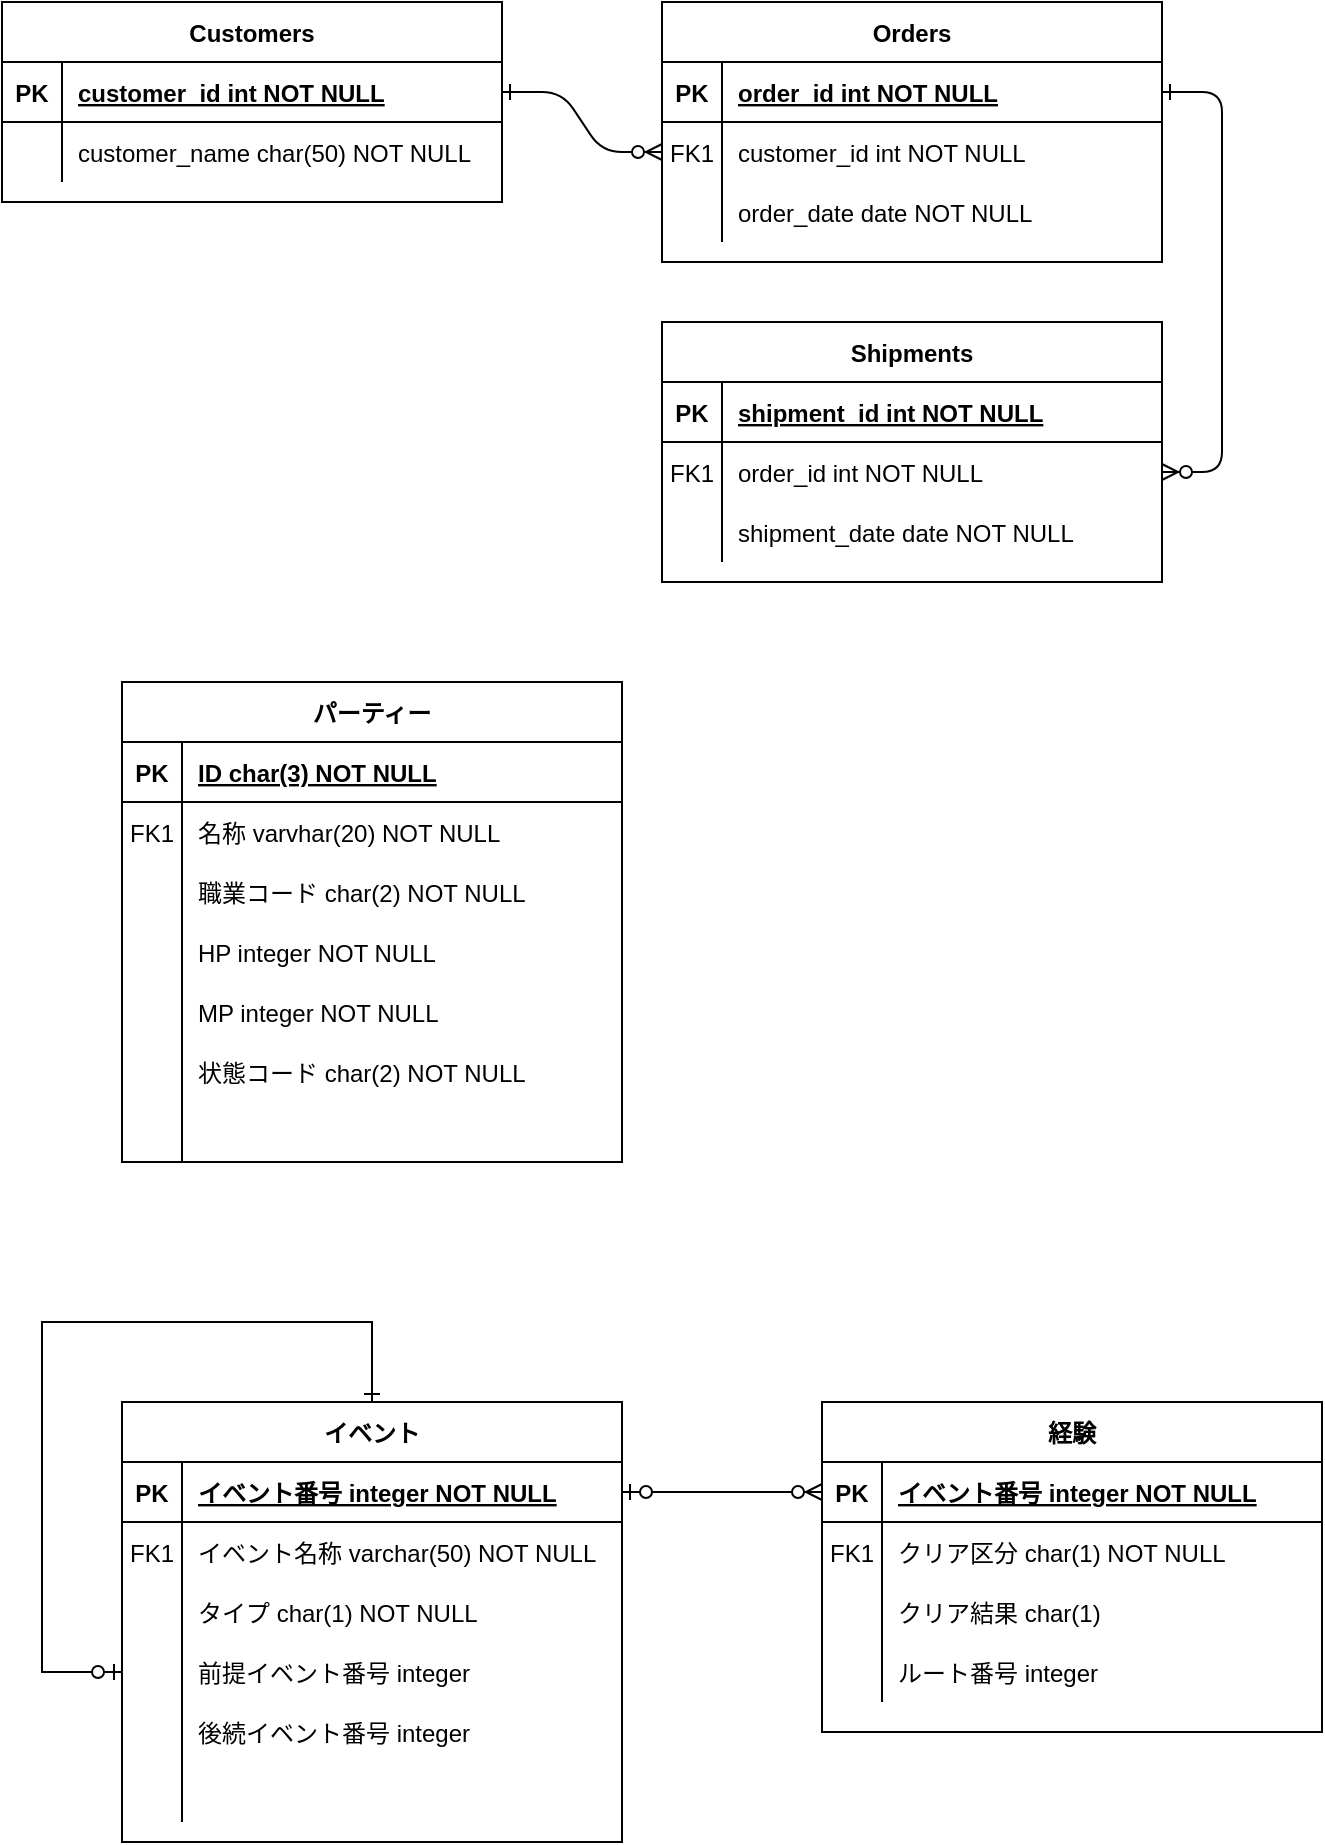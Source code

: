 <mxfile version="13.7.3" type="device"><diagram id="R2lEEEUBdFMjLlhIrx00" name="Page-1"><mxGraphModel dx="460" dy="813" grid="1" gridSize="10" guides="1" tooltips="1" connect="1" arrows="1" fold="1" page="1" pageScale="1" pageWidth="850" pageHeight="1100" math="0" shadow="0" extFonts="Permanent Marker^https://fonts.googleapis.com/css?family=Permanent+Marker"><root><mxCell id="0"/><mxCell id="1" parent="0"/><mxCell id="C-vyLk0tnHw3VtMMgP7b-1" value="" style="edgeStyle=entityRelationEdgeStyle;endArrow=ERzeroToMany;startArrow=ERone;endFill=1;startFill=0;" parent="1" source="C-vyLk0tnHw3VtMMgP7b-24" target="C-vyLk0tnHw3VtMMgP7b-6" edge="1"><mxGeometry width="100" height="100" relative="1" as="geometry"><mxPoint x="340" y="720" as="sourcePoint"/><mxPoint x="440" y="620" as="targetPoint"/></mxGeometry></mxCell><mxCell id="C-vyLk0tnHw3VtMMgP7b-12" value="" style="edgeStyle=entityRelationEdgeStyle;endArrow=ERzeroToMany;startArrow=ERone;endFill=1;startFill=0;" parent="1" source="C-vyLk0tnHw3VtMMgP7b-3" target="C-vyLk0tnHw3VtMMgP7b-17" edge="1"><mxGeometry width="100" height="100" relative="1" as="geometry"><mxPoint x="400" y="180" as="sourcePoint"/><mxPoint x="460" y="205" as="targetPoint"/></mxGeometry></mxCell><mxCell id="C-vyLk0tnHw3VtMMgP7b-2" value="Orders" style="shape=table;startSize=30;container=1;collapsible=1;childLayout=tableLayout;fixedRows=1;rowLines=0;fontStyle=1;align=center;resizeLast=1;" parent="1" vertex="1"><mxGeometry x="450" y="120" width="250" height="130" as="geometry"/></mxCell><mxCell id="C-vyLk0tnHw3VtMMgP7b-3" value="" style="shape=partialRectangle;collapsible=0;dropTarget=0;pointerEvents=0;fillColor=none;points=[[0,0.5],[1,0.5]];portConstraint=eastwest;top=0;left=0;right=0;bottom=1;" parent="C-vyLk0tnHw3VtMMgP7b-2" vertex="1"><mxGeometry y="30" width="250" height="30" as="geometry"/></mxCell><mxCell id="C-vyLk0tnHw3VtMMgP7b-4" value="PK" style="shape=partialRectangle;overflow=hidden;connectable=0;fillColor=none;top=0;left=0;bottom=0;right=0;fontStyle=1;" parent="C-vyLk0tnHw3VtMMgP7b-3" vertex="1"><mxGeometry width="30" height="30" as="geometry"/></mxCell><mxCell id="C-vyLk0tnHw3VtMMgP7b-5" value="order_id int NOT NULL " style="shape=partialRectangle;overflow=hidden;connectable=0;fillColor=none;top=0;left=0;bottom=0;right=0;align=left;spacingLeft=6;fontStyle=5;" parent="C-vyLk0tnHw3VtMMgP7b-3" vertex="1"><mxGeometry x="30" width="220" height="30" as="geometry"/></mxCell><mxCell id="C-vyLk0tnHw3VtMMgP7b-6" value="" style="shape=partialRectangle;collapsible=0;dropTarget=0;pointerEvents=0;fillColor=none;points=[[0,0.5],[1,0.5]];portConstraint=eastwest;top=0;left=0;right=0;bottom=0;" parent="C-vyLk0tnHw3VtMMgP7b-2" vertex="1"><mxGeometry y="60" width="250" height="30" as="geometry"/></mxCell><mxCell id="C-vyLk0tnHw3VtMMgP7b-7" value="FK1" style="shape=partialRectangle;overflow=hidden;connectable=0;fillColor=none;top=0;left=0;bottom=0;right=0;" parent="C-vyLk0tnHw3VtMMgP7b-6" vertex="1"><mxGeometry width="30" height="30" as="geometry"/></mxCell><mxCell id="C-vyLk0tnHw3VtMMgP7b-8" value="customer_id int NOT NULL" style="shape=partialRectangle;overflow=hidden;connectable=0;fillColor=none;top=0;left=0;bottom=0;right=0;align=left;spacingLeft=6;" parent="C-vyLk0tnHw3VtMMgP7b-6" vertex="1"><mxGeometry x="30" width="220" height="30" as="geometry"/></mxCell><mxCell id="C-vyLk0tnHw3VtMMgP7b-9" value="" style="shape=partialRectangle;collapsible=0;dropTarget=0;pointerEvents=0;fillColor=none;points=[[0,0.5],[1,0.5]];portConstraint=eastwest;top=0;left=0;right=0;bottom=0;" parent="C-vyLk0tnHw3VtMMgP7b-2" vertex="1"><mxGeometry y="90" width="250" height="30" as="geometry"/></mxCell><mxCell id="C-vyLk0tnHw3VtMMgP7b-10" value="" style="shape=partialRectangle;overflow=hidden;connectable=0;fillColor=none;top=0;left=0;bottom=0;right=0;" parent="C-vyLk0tnHw3VtMMgP7b-9" vertex="1"><mxGeometry width="30" height="30" as="geometry"/></mxCell><mxCell id="C-vyLk0tnHw3VtMMgP7b-11" value="order_date date NOT NULL" style="shape=partialRectangle;overflow=hidden;connectable=0;fillColor=none;top=0;left=0;bottom=0;right=0;align=left;spacingLeft=6;" parent="C-vyLk0tnHw3VtMMgP7b-9" vertex="1"><mxGeometry x="30" width="220" height="30" as="geometry"/></mxCell><mxCell id="C-vyLk0tnHw3VtMMgP7b-13" value="Shipments" style="shape=table;startSize=30;container=1;collapsible=1;childLayout=tableLayout;fixedRows=1;rowLines=0;fontStyle=1;align=center;resizeLast=1;" parent="1" vertex="1"><mxGeometry x="450" y="280" width="250" height="130" as="geometry"/></mxCell><mxCell id="C-vyLk0tnHw3VtMMgP7b-14" value="" style="shape=partialRectangle;collapsible=0;dropTarget=0;pointerEvents=0;fillColor=none;points=[[0,0.5],[1,0.5]];portConstraint=eastwest;top=0;left=0;right=0;bottom=1;" parent="C-vyLk0tnHw3VtMMgP7b-13" vertex="1"><mxGeometry y="30" width="250" height="30" as="geometry"/></mxCell><mxCell id="C-vyLk0tnHw3VtMMgP7b-15" value="PK" style="shape=partialRectangle;overflow=hidden;connectable=0;fillColor=none;top=0;left=0;bottom=0;right=0;fontStyle=1;" parent="C-vyLk0tnHw3VtMMgP7b-14" vertex="1"><mxGeometry width="30" height="30" as="geometry"/></mxCell><mxCell id="C-vyLk0tnHw3VtMMgP7b-16" value="shipment_id int NOT NULL " style="shape=partialRectangle;overflow=hidden;connectable=0;fillColor=none;top=0;left=0;bottom=0;right=0;align=left;spacingLeft=6;fontStyle=5;" parent="C-vyLk0tnHw3VtMMgP7b-14" vertex="1"><mxGeometry x="30" width="220" height="30" as="geometry"/></mxCell><mxCell id="C-vyLk0tnHw3VtMMgP7b-17" value="" style="shape=partialRectangle;collapsible=0;dropTarget=0;pointerEvents=0;fillColor=none;points=[[0,0.5],[1,0.5]];portConstraint=eastwest;top=0;left=0;right=0;bottom=0;" parent="C-vyLk0tnHw3VtMMgP7b-13" vertex="1"><mxGeometry y="60" width="250" height="30" as="geometry"/></mxCell><mxCell id="C-vyLk0tnHw3VtMMgP7b-18" value="FK1" style="shape=partialRectangle;overflow=hidden;connectable=0;fillColor=none;top=0;left=0;bottom=0;right=0;" parent="C-vyLk0tnHw3VtMMgP7b-17" vertex="1"><mxGeometry width="30" height="30" as="geometry"/></mxCell><mxCell id="C-vyLk0tnHw3VtMMgP7b-19" value="order_id int NOT NULL" style="shape=partialRectangle;overflow=hidden;connectable=0;fillColor=none;top=0;left=0;bottom=0;right=0;align=left;spacingLeft=6;" parent="C-vyLk0tnHw3VtMMgP7b-17" vertex="1"><mxGeometry x="30" width="220" height="30" as="geometry"/></mxCell><mxCell id="C-vyLk0tnHw3VtMMgP7b-20" value="" style="shape=partialRectangle;collapsible=0;dropTarget=0;pointerEvents=0;fillColor=none;points=[[0,0.5],[1,0.5]];portConstraint=eastwest;top=0;left=0;right=0;bottom=0;" parent="C-vyLk0tnHw3VtMMgP7b-13" vertex="1"><mxGeometry y="90" width="250" height="30" as="geometry"/></mxCell><mxCell id="C-vyLk0tnHw3VtMMgP7b-21" value="" style="shape=partialRectangle;overflow=hidden;connectable=0;fillColor=none;top=0;left=0;bottom=0;right=0;" parent="C-vyLk0tnHw3VtMMgP7b-20" vertex="1"><mxGeometry width="30" height="30" as="geometry"/></mxCell><mxCell id="C-vyLk0tnHw3VtMMgP7b-22" value="shipment_date date NOT NULL" style="shape=partialRectangle;overflow=hidden;connectable=0;fillColor=none;top=0;left=0;bottom=0;right=0;align=left;spacingLeft=6;" parent="C-vyLk0tnHw3VtMMgP7b-20" vertex="1"><mxGeometry x="30" width="220" height="30" as="geometry"/></mxCell><mxCell id="C-vyLk0tnHw3VtMMgP7b-23" value="Customers" style="shape=table;startSize=30;container=1;collapsible=1;childLayout=tableLayout;fixedRows=1;rowLines=0;fontStyle=1;align=center;resizeLast=1;" parent="1" vertex="1"><mxGeometry x="120" y="120" width="250" height="100" as="geometry"/></mxCell><mxCell id="C-vyLk0tnHw3VtMMgP7b-24" value="" style="shape=partialRectangle;collapsible=0;dropTarget=0;pointerEvents=0;fillColor=none;points=[[0,0.5],[1,0.5]];portConstraint=eastwest;top=0;left=0;right=0;bottom=1;" parent="C-vyLk0tnHw3VtMMgP7b-23" vertex="1"><mxGeometry y="30" width="250" height="30" as="geometry"/></mxCell><mxCell id="C-vyLk0tnHw3VtMMgP7b-25" value="PK" style="shape=partialRectangle;overflow=hidden;connectable=0;fillColor=none;top=0;left=0;bottom=0;right=0;fontStyle=1;" parent="C-vyLk0tnHw3VtMMgP7b-24" vertex="1"><mxGeometry width="30" height="30" as="geometry"/></mxCell><mxCell id="C-vyLk0tnHw3VtMMgP7b-26" value="customer_id int NOT NULL " style="shape=partialRectangle;overflow=hidden;connectable=0;fillColor=none;top=0;left=0;bottom=0;right=0;align=left;spacingLeft=6;fontStyle=5;" parent="C-vyLk0tnHw3VtMMgP7b-24" vertex="1"><mxGeometry x="30" width="220" height="30" as="geometry"/></mxCell><mxCell id="C-vyLk0tnHw3VtMMgP7b-27" value="" style="shape=partialRectangle;collapsible=0;dropTarget=0;pointerEvents=0;fillColor=none;points=[[0,0.5],[1,0.5]];portConstraint=eastwest;top=0;left=0;right=0;bottom=0;" parent="C-vyLk0tnHw3VtMMgP7b-23" vertex="1"><mxGeometry y="60" width="250" height="30" as="geometry"/></mxCell><mxCell id="C-vyLk0tnHw3VtMMgP7b-28" value="" style="shape=partialRectangle;overflow=hidden;connectable=0;fillColor=none;top=0;left=0;bottom=0;right=0;" parent="C-vyLk0tnHw3VtMMgP7b-27" vertex="1"><mxGeometry width="30" height="30" as="geometry"/></mxCell><mxCell id="C-vyLk0tnHw3VtMMgP7b-29" value="customer_name char(50) NOT NULL" style="shape=partialRectangle;overflow=hidden;connectable=0;fillColor=none;top=0;left=0;bottom=0;right=0;align=left;spacingLeft=6;" parent="C-vyLk0tnHw3VtMMgP7b-27" vertex="1"><mxGeometry x="30" width="220" height="30" as="geometry"/></mxCell><mxCell id="0MKdQaHAqHGiXdm78Rtk-1" style="edgeStyle=orthogonalEdgeStyle;rounded=0;orthogonalLoop=1;jettySize=auto;html=1;endArrow=ERzeroToMany;endFill=1;startArrow=ERzeroToOne;startFill=1;exitX=1;exitY=0.5;exitDx=0;exitDy=0;entryX=0;entryY=0.5;entryDx=0;entryDy=0;" edge="1" parent="1" source="0MKdQaHAqHGiXdm78Rtk-4" target="0MKdQaHAqHGiXdm78Rtk-24"><mxGeometry relative="1" as="geometry"/></mxCell><mxCell id="0MKdQaHAqHGiXdm78Rtk-2" value="" style="shape=partialRectangle;overflow=hidden;connectable=0;fillColor=none;top=0;left=0;bottom=0;right=0;" vertex="1" parent="1"><mxGeometry x="210" y="810" width="30" height="30" as="geometry"/></mxCell><mxCell id="0MKdQaHAqHGiXdm78Rtk-3" value="イベント" style="shape=table;startSize=30;container=1;collapsible=1;childLayout=tableLayout;fixedRows=1;rowLines=0;fontStyle=1;align=center;resizeLast=1;" vertex="1" parent="1"><mxGeometry x="180" y="820" width="250" height="220" as="geometry"><mxRectangle x="425" y="30" width="70" height="30" as="alternateBounds"/></mxGeometry></mxCell><mxCell id="0MKdQaHAqHGiXdm78Rtk-4" value="" style="shape=partialRectangle;collapsible=0;dropTarget=0;pointerEvents=0;fillColor=none;points=[[0,0.5],[1,0.5]];portConstraint=eastwest;top=0;left=0;right=0;bottom=1;" vertex="1" parent="0MKdQaHAqHGiXdm78Rtk-3"><mxGeometry y="30" width="250" height="30" as="geometry"/></mxCell><mxCell id="0MKdQaHAqHGiXdm78Rtk-5" value="PK" style="shape=partialRectangle;overflow=hidden;connectable=0;fillColor=none;top=0;left=0;bottom=0;right=0;fontStyle=1;" vertex="1" parent="0MKdQaHAqHGiXdm78Rtk-4"><mxGeometry width="30" height="30" as="geometry"/></mxCell><mxCell id="0MKdQaHAqHGiXdm78Rtk-6" value="イベント番号 integer NOT NULL" style="shape=partialRectangle;overflow=hidden;connectable=0;fillColor=none;top=0;left=0;bottom=0;right=0;align=left;spacingLeft=6;fontStyle=5;" vertex="1" parent="0MKdQaHAqHGiXdm78Rtk-4"><mxGeometry x="30" width="220" height="30" as="geometry"/></mxCell><mxCell id="0MKdQaHAqHGiXdm78Rtk-7" value="" style="shape=partialRectangle;collapsible=0;dropTarget=0;pointerEvents=0;fillColor=none;points=[[0,0.5],[1,0.5]];portConstraint=eastwest;top=0;left=0;right=0;bottom=0;" vertex="1" parent="0MKdQaHAqHGiXdm78Rtk-3"><mxGeometry y="60" width="250" height="30" as="geometry"/></mxCell><mxCell id="0MKdQaHAqHGiXdm78Rtk-8" value="FK1" style="shape=partialRectangle;overflow=hidden;connectable=0;fillColor=none;top=0;left=0;bottom=0;right=0;" vertex="1" parent="0MKdQaHAqHGiXdm78Rtk-7"><mxGeometry width="30" height="30" as="geometry"/></mxCell><mxCell id="0MKdQaHAqHGiXdm78Rtk-9" value="イベント名称 varchar(50) NOT NULL" style="shape=partialRectangle;overflow=hidden;connectable=0;fillColor=none;top=0;left=0;bottom=0;right=0;align=left;spacingLeft=6;" vertex="1" parent="0MKdQaHAqHGiXdm78Rtk-7"><mxGeometry x="30" width="220" height="30" as="geometry"/></mxCell><mxCell id="0MKdQaHAqHGiXdm78Rtk-10" value="" style="shape=partialRectangle;collapsible=0;dropTarget=0;pointerEvents=0;fillColor=none;points=[[0,0.5],[1,0.5]];portConstraint=eastwest;top=0;left=0;right=0;bottom=0;" vertex="1" parent="0MKdQaHAqHGiXdm78Rtk-3"><mxGeometry y="90" width="250" height="30" as="geometry"/></mxCell><mxCell id="0MKdQaHAqHGiXdm78Rtk-11" value="" style="shape=partialRectangle;overflow=hidden;connectable=0;fillColor=none;top=0;left=0;bottom=0;right=0;" vertex="1" parent="0MKdQaHAqHGiXdm78Rtk-10"><mxGeometry width="30" height="30" as="geometry"/></mxCell><mxCell id="0MKdQaHAqHGiXdm78Rtk-12" value="タイプ char(1) NOT NULL" style="shape=partialRectangle;overflow=hidden;connectable=0;fillColor=none;top=0;left=0;bottom=0;right=0;align=left;spacingLeft=6;" vertex="1" parent="0MKdQaHAqHGiXdm78Rtk-10"><mxGeometry x="30" width="220" height="30" as="geometry"/></mxCell><mxCell id="0MKdQaHAqHGiXdm78Rtk-13" value="" style="shape=partialRectangle;collapsible=0;dropTarget=0;pointerEvents=0;fillColor=none;points=[[0,0.5],[1,0.5]];portConstraint=eastwest;top=0;left=0;right=0;bottom=0;" vertex="1" parent="0MKdQaHAqHGiXdm78Rtk-3"><mxGeometry y="120" width="250" height="30" as="geometry"/></mxCell><mxCell id="0MKdQaHAqHGiXdm78Rtk-14" value="" style="shape=partialRectangle;overflow=hidden;connectable=0;fillColor=none;top=0;left=0;bottom=0;right=0;" vertex="1" parent="0MKdQaHAqHGiXdm78Rtk-13"><mxGeometry width="30" height="30" as="geometry"/></mxCell><mxCell id="0MKdQaHAqHGiXdm78Rtk-15" value="前提イベント番号 integer" style="shape=partialRectangle;overflow=hidden;connectable=0;fillColor=none;top=0;left=0;bottom=0;right=0;align=left;spacingLeft=6;" vertex="1" parent="0MKdQaHAqHGiXdm78Rtk-13"><mxGeometry x="30" width="220" height="30" as="geometry"/></mxCell><mxCell id="0MKdQaHAqHGiXdm78Rtk-16" value="" style="shape=partialRectangle;collapsible=0;dropTarget=0;pointerEvents=0;fillColor=none;points=[[0,0.5],[1,0.5]];portConstraint=eastwest;top=0;left=0;right=0;bottom=0;" vertex="1" parent="0MKdQaHAqHGiXdm78Rtk-3"><mxGeometry y="150" width="250" height="30" as="geometry"/></mxCell><mxCell id="0MKdQaHAqHGiXdm78Rtk-17" value="" style="shape=partialRectangle;overflow=hidden;connectable=0;fillColor=none;top=0;left=0;bottom=0;right=0;" vertex="1" parent="0MKdQaHAqHGiXdm78Rtk-16"><mxGeometry width="30" height="30" as="geometry"/></mxCell><mxCell id="0MKdQaHAqHGiXdm78Rtk-18" value="後続イベント番号 integer" style="shape=partialRectangle;overflow=hidden;connectable=0;fillColor=none;top=0;left=0;bottom=0;right=0;align=left;spacingLeft=6;" vertex="1" parent="0MKdQaHAqHGiXdm78Rtk-16"><mxGeometry x="30" width="220" height="30" as="geometry"/></mxCell><mxCell id="0MKdQaHAqHGiXdm78Rtk-19" value="" style="shape=partialRectangle;collapsible=0;dropTarget=0;pointerEvents=0;fillColor=none;points=[[0,0.5],[1,0.5]];portConstraint=eastwest;top=0;left=0;right=0;bottom=0;" vertex="1" parent="0MKdQaHAqHGiXdm78Rtk-3"><mxGeometry y="180" width="250" height="30" as="geometry"/></mxCell><mxCell id="0MKdQaHAqHGiXdm78Rtk-20" value="" style="shape=partialRectangle;overflow=hidden;connectable=0;fillColor=none;top=0;left=0;bottom=0;right=0;" vertex="1" parent="0MKdQaHAqHGiXdm78Rtk-19"><mxGeometry width="30" height="30" as="geometry"/></mxCell><mxCell id="0MKdQaHAqHGiXdm78Rtk-21" value="" style="shape=partialRectangle;overflow=hidden;connectable=0;fillColor=none;top=0;left=0;bottom=0;right=0;align=left;spacingLeft=6;" vertex="1" parent="0MKdQaHAqHGiXdm78Rtk-19"><mxGeometry x="30" width="220" height="30" as="geometry"/></mxCell><mxCell id="0MKdQaHAqHGiXdm78Rtk-22" style="edgeStyle=orthogonalEdgeStyle;rounded=0;orthogonalLoop=1;jettySize=auto;html=1;endArrow=ERone;endFill=0;startArrow=ERzeroToOne;startFill=1;exitX=0;exitY=0.5;exitDx=0;exitDy=0;entryX=0.5;entryY=0;entryDx=0;entryDy=0;" edge="1" parent="0MKdQaHAqHGiXdm78Rtk-3" source="0MKdQaHAqHGiXdm78Rtk-13" target="0MKdQaHAqHGiXdm78Rtk-3"><mxGeometry relative="1" as="geometry"><mxPoint x="110" y="282.5" as="sourcePoint"/><mxPoint x="180" y="220" as="targetPoint"/><Array as="points"><mxPoint x="-40" y="135"/><mxPoint x="-40" y="-40"/><mxPoint x="125" y="-40"/></Array></mxGeometry></mxCell><mxCell id="0MKdQaHAqHGiXdm78Rtk-23" value="経験" style="shape=table;startSize=30;container=1;collapsible=1;childLayout=tableLayout;fixedRows=1;rowLines=0;fontStyle=1;align=center;resizeLast=1;" vertex="1" parent="1"><mxGeometry x="530" y="820" width="250" height="165" as="geometry"><mxRectangle x="680" y="30" width="90" height="30" as="alternateBounds"/></mxGeometry></mxCell><mxCell id="0MKdQaHAqHGiXdm78Rtk-24" value="" style="shape=partialRectangle;collapsible=0;dropTarget=0;pointerEvents=0;fillColor=none;points=[[0,0.5],[1,0.5]];portConstraint=eastwest;top=0;left=0;right=0;bottom=1;" vertex="1" parent="0MKdQaHAqHGiXdm78Rtk-23"><mxGeometry y="30" width="250" height="30" as="geometry"/></mxCell><mxCell id="0MKdQaHAqHGiXdm78Rtk-25" value="PK" style="shape=partialRectangle;overflow=hidden;connectable=0;fillColor=none;top=0;left=0;bottom=0;right=0;fontStyle=1;" vertex="1" parent="0MKdQaHAqHGiXdm78Rtk-24"><mxGeometry width="30" height="30" as="geometry"/></mxCell><mxCell id="0MKdQaHAqHGiXdm78Rtk-26" value="イベント番号 integer NOT NULL" style="shape=partialRectangle;overflow=hidden;connectable=0;fillColor=none;top=0;left=0;bottom=0;right=0;align=left;spacingLeft=6;fontStyle=5;" vertex="1" parent="0MKdQaHAqHGiXdm78Rtk-24"><mxGeometry x="30" width="220" height="30" as="geometry"/></mxCell><mxCell id="0MKdQaHAqHGiXdm78Rtk-27" value="" style="shape=partialRectangle;collapsible=0;dropTarget=0;pointerEvents=0;fillColor=none;points=[[0,0.5],[1,0.5]];portConstraint=eastwest;top=0;left=0;right=0;bottom=0;" vertex="1" parent="0MKdQaHAqHGiXdm78Rtk-23"><mxGeometry y="60" width="250" height="30" as="geometry"/></mxCell><mxCell id="0MKdQaHAqHGiXdm78Rtk-28" value="FK1" style="shape=partialRectangle;overflow=hidden;connectable=0;fillColor=none;top=0;left=0;bottom=0;right=0;" vertex="1" parent="0MKdQaHAqHGiXdm78Rtk-27"><mxGeometry width="30" height="30" as="geometry"/></mxCell><mxCell id="0MKdQaHAqHGiXdm78Rtk-29" value="クリア区分 char(1) NOT NULL" style="shape=partialRectangle;overflow=hidden;connectable=0;fillColor=none;top=0;left=0;bottom=0;right=0;align=left;spacingLeft=6;" vertex="1" parent="0MKdQaHAqHGiXdm78Rtk-27"><mxGeometry x="30" width="220" height="30" as="geometry"/></mxCell><mxCell id="0MKdQaHAqHGiXdm78Rtk-30" value="" style="shape=partialRectangle;collapsible=0;dropTarget=0;pointerEvents=0;fillColor=none;points=[[0,0.5],[1,0.5]];portConstraint=eastwest;top=0;left=0;right=0;bottom=0;" vertex="1" parent="0MKdQaHAqHGiXdm78Rtk-23"><mxGeometry y="90" width="250" height="30" as="geometry"/></mxCell><mxCell id="0MKdQaHAqHGiXdm78Rtk-31" value="" style="shape=partialRectangle;overflow=hidden;connectable=0;fillColor=none;top=0;left=0;bottom=0;right=0;" vertex="1" parent="0MKdQaHAqHGiXdm78Rtk-30"><mxGeometry width="30" height="30" as="geometry"/></mxCell><mxCell id="0MKdQaHAqHGiXdm78Rtk-32" value="クリア結果 char(1)" style="shape=partialRectangle;overflow=hidden;connectable=0;fillColor=none;top=0;left=0;bottom=0;right=0;align=left;spacingLeft=6;" vertex="1" parent="0MKdQaHAqHGiXdm78Rtk-30"><mxGeometry x="30" width="220" height="30" as="geometry"/></mxCell><mxCell id="0MKdQaHAqHGiXdm78Rtk-33" value="" style="shape=partialRectangle;collapsible=0;dropTarget=0;pointerEvents=0;fillColor=none;points=[[0,0.5],[1,0.5]];portConstraint=eastwest;top=0;left=0;right=0;bottom=0;" vertex="1" parent="0MKdQaHAqHGiXdm78Rtk-23"><mxGeometry y="120" width="250" height="30" as="geometry"/></mxCell><mxCell id="0MKdQaHAqHGiXdm78Rtk-34" value="" style="shape=partialRectangle;overflow=hidden;connectable=0;fillColor=none;top=0;left=0;bottom=0;right=0;" vertex="1" parent="0MKdQaHAqHGiXdm78Rtk-33"><mxGeometry width="30" height="30" as="geometry"/></mxCell><mxCell id="0MKdQaHAqHGiXdm78Rtk-35" value="ルート番号 integer" style="shape=partialRectangle;overflow=hidden;connectable=0;fillColor=none;top=0;left=0;bottom=0;right=0;align=left;spacingLeft=6;" vertex="1" parent="0MKdQaHAqHGiXdm78Rtk-33"><mxGeometry x="30" width="220" height="30" as="geometry"/></mxCell><mxCell id="0MKdQaHAqHGiXdm78Rtk-36" value="パーティー" style="shape=table;startSize=30;container=1;collapsible=1;childLayout=tableLayout;fixedRows=1;rowLines=0;fontStyle=1;align=center;resizeLast=1;" vertex="1" parent="1"><mxGeometry x="180" y="460" width="250" height="240" as="geometry"><mxRectangle x="680" y="30" width="90" height="30" as="alternateBounds"/></mxGeometry></mxCell><mxCell id="0MKdQaHAqHGiXdm78Rtk-37" value="" style="shape=partialRectangle;collapsible=0;dropTarget=0;pointerEvents=0;fillColor=none;points=[[0,0.5],[1,0.5]];portConstraint=eastwest;top=0;left=0;right=0;bottom=1;" vertex="1" parent="0MKdQaHAqHGiXdm78Rtk-36"><mxGeometry y="30" width="250" height="30" as="geometry"/></mxCell><mxCell id="0MKdQaHAqHGiXdm78Rtk-38" value="PK" style="shape=partialRectangle;overflow=hidden;connectable=0;fillColor=none;top=0;left=0;bottom=0;right=0;fontStyle=1;" vertex="1" parent="0MKdQaHAqHGiXdm78Rtk-37"><mxGeometry width="30" height="30" as="geometry"/></mxCell><mxCell id="0MKdQaHAqHGiXdm78Rtk-39" value="ID char(3) NOT NULL" style="shape=partialRectangle;overflow=hidden;connectable=0;fillColor=none;top=0;left=0;bottom=0;right=0;align=left;spacingLeft=6;fontStyle=5;" vertex="1" parent="0MKdQaHAqHGiXdm78Rtk-37"><mxGeometry x="30" width="220" height="30" as="geometry"/></mxCell><mxCell id="0MKdQaHAqHGiXdm78Rtk-40" value="" style="shape=partialRectangle;collapsible=0;dropTarget=0;pointerEvents=0;fillColor=none;points=[[0,0.5],[1,0.5]];portConstraint=eastwest;top=0;left=0;right=0;bottom=0;" vertex="1" parent="0MKdQaHAqHGiXdm78Rtk-36"><mxGeometry y="60" width="250" height="30" as="geometry"/></mxCell><mxCell id="0MKdQaHAqHGiXdm78Rtk-41" value="FK1" style="shape=partialRectangle;overflow=hidden;connectable=0;fillColor=none;top=0;left=0;bottom=0;right=0;" vertex="1" parent="0MKdQaHAqHGiXdm78Rtk-40"><mxGeometry width="30" height="30" as="geometry"/></mxCell><mxCell id="0MKdQaHAqHGiXdm78Rtk-42" value="名称 varvhar(20) NOT NULL" style="shape=partialRectangle;overflow=hidden;connectable=0;fillColor=none;top=0;left=0;bottom=0;right=0;align=left;spacingLeft=6;" vertex="1" parent="0MKdQaHAqHGiXdm78Rtk-40"><mxGeometry x="30" width="220" height="30" as="geometry"/></mxCell><mxCell id="0MKdQaHAqHGiXdm78Rtk-43" value="" style="shape=partialRectangle;collapsible=0;dropTarget=0;pointerEvents=0;fillColor=none;points=[[0,0.5],[1,0.5]];portConstraint=eastwest;top=0;left=0;right=0;bottom=0;" vertex="1" parent="0MKdQaHAqHGiXdm78Rtk-36"><mxGeometry y="90" width="250" height="30" as="geometry"/></mxCell><mxCell id="0MKdQaHAqHGiXdm78Rtk-44" value="" style="shape=partialRectangle;overflow=hidden;connectable=0;fillColor=none;top=0;left=0;bottom=0;right=0;" vertex="1" parent="0MKdQaHAqHGiXdm78Rtk-43"><mxGeometry width="30" height="30" as="geometry"/></mxCell><mxCell id="0MKdQaHAqHGiXdm78Rtk-45" value="職業コード char(2) NOT NULL" style="shape=partialRectangle;overflow=hidden;connectable=0;fillColor=none;top=0;left=0;bottom=0;right=0;align=left;spacingLeft=6;" vertex="1" parent="0MKdQaHAqHGiXdm78Rtk-43"><mxGeometry x="30" width="220" height="30" as="geometry"/></mxCell><mxCell id="0MKdQaHAqHGiXdm78Rtk-46" value="" style="shape=partialRectangle;collapsible=0;dropTarget=0;pointerEvents=0;fillColor=none;points=[[0,0.5],[1,0.5]];portConstraint=eastwest;top=0;left=0;right=0;bottom=0;" vertex="1" parent="0MKdQaHAqHGiXdm78Rtk-36"><mxGeometry y="120" width="250" height="30" as="geometry"/></mxCell><mxCell id="0MKdQaHAqHGiXdm78Rtk-47" value="" style="shape=partialRectangle;overflow=hidden;connectable=0;fillColor=none;top=0;left=0;bottom=0;right=0;" vertex="1" parent="0MKdQaHAqHGiXdm78Rtk-46"><mxGeometry width="30" height="30" as="geometry"/></mxCell><mxCell id="0MKdQaHAqHGiXdm78Rtk-48" value="HP integer NOT NULL" style="shape=partialRectangle;overflow=hidden;connectable=0;fillColor=none;top=0;left=0;bottom=0;right=0;align=left;spacingLeft=6;" vertex="1" parent="0MKdQaHAqHGiXdm78Rtk-46"><mxGeometry x="30" width="220" height="30" as="geometry"/></mxCell><mxCell id="0MKdQaHAqHGiXdm78Rtk-49" value="" style="shape=partialRectangle;collapsible=0;dropTarget=0;pointerEvents=0;fillColor=none;points=[[0,0.5],[1,0.5]];portConstraint=eastwest;top=0;left=0;right=0;bottom=0;" vertex="1" parent="0MKdQaHAqHGiXdm78Rtk-36"><mxGeometry y="150" width="250" height="30" as="geometry"/></mxCell><mxCell id="0MKdQaHAqHGiXdm78Rtk-50" value="" style="shape=partialRectangle;overflow=hidden;connectable=0;fillColor=none;top=0;left=0;bottom=0;right=0;" vertex="1" parent="0MKdQaHAqHGiXdm78Rtk-49"><mxGeometry width="30" height="30" as="geometry"/></mxCell><mxCell id="0MKdQaHAqHGiXdm78Rtk-51" value="MP integer NOT NULL" style="shape=partialRectangle;overflow=hidden;connectable=0;fillColor=none;top=0;left=0;bottom=0;right=0;align=left;spacingLeft=6;" vertex="1" parent="0MKdQaHAqHGiXdm78Rtk-49"><mxGeometry x="30" width="220" height="30" as="geometry"/></mxCell><mxCell id="0MKdQaHAqHGiXdm78Rtk-52" value="" style="shape=partialRectangle;collapsible=0;dropTarget=0;pointerEvents=0;fillColor=none;points=[[0,0.5],[1,0.5]];portConstraint=eastwest;top=0;left=0;right=0;bottom=0;" vertex="1" parent="0MKdQaHAqHGiXdm78Rtk-36"><mxGeometry y="180" width="250" height="30" as="geometry"/></mxCell><mxCell id="0MKdQaHAqHGiXdm78Rtk-53" value="" style="shape=partialRectangle;overflow=hidden;connectable=0;fillColor=none;top=0;left=0;bottom=0;right=0;" vertex="1" parent="0MKdQaHAqHGiXdm78Rtk-52"><mxGeometry width="30" height="30" as="geometry"/></mxCell><mxCell id="0MKdQaHAqHGiXdm78Rtk-54" value="状態コード char(2) NOT NULL" style="shape=partialRectangle;overflow=hidden;connectable=0;fillColor=none;top=0;left=0;bottom=0;right=0;align=left;spacingLeft=6;" vertex="1" parent="0MKdQaHAqHGiXdm78Rtk-52"><mxGeometry x="30" width="220" height="30" as="geometry"/></mxCell><mxCell id="0MKdQaHAqHGiXdm78Rtk-55" value="" style="shape=partialRectangle;collapsible=0;dropTarget=0;pointerEvents=0;fillColor=none;points=[[0,0.5],[1,0.5]];portConstraint=eastwest;top=0;left=0;right=0;bottom=0;" vertex="1" parent="0MKdQaHAqHGiXdm78Rtk-36"><mxGeometry y="210" width="250" height="30" as="geometry"/></mxCell><mxCell id="0MKdQaHAqHGiXdm78Rtk-56" value="" style="shape=partialRectangle;overflow=hidden;connectable=0;fillColor=none;top=0;left=0;bottom=0;right=0;" vertex="1" parent="0MKdQaHAqHGiXdm78Rtk-55"><mxGeometry width="30" height="30" as="geometry"/></mxCell><mxCell id="0MKdQaHAqHGiXdm78Rtk-57" value="" style="shape=partialRectangle;overflow=hidden;connectable=0;fillColor=none;top=0;left=0;bottom=0;right=0;align=left;spacingLeft=6;" vertex="1" parent="0MKdQaHAqHGiXdm78Rtk-55"><mxGeometry x="30" width="220" height="30" as="geometry"/></mxCell></root></mxGraphModel></diagram></mxfile>